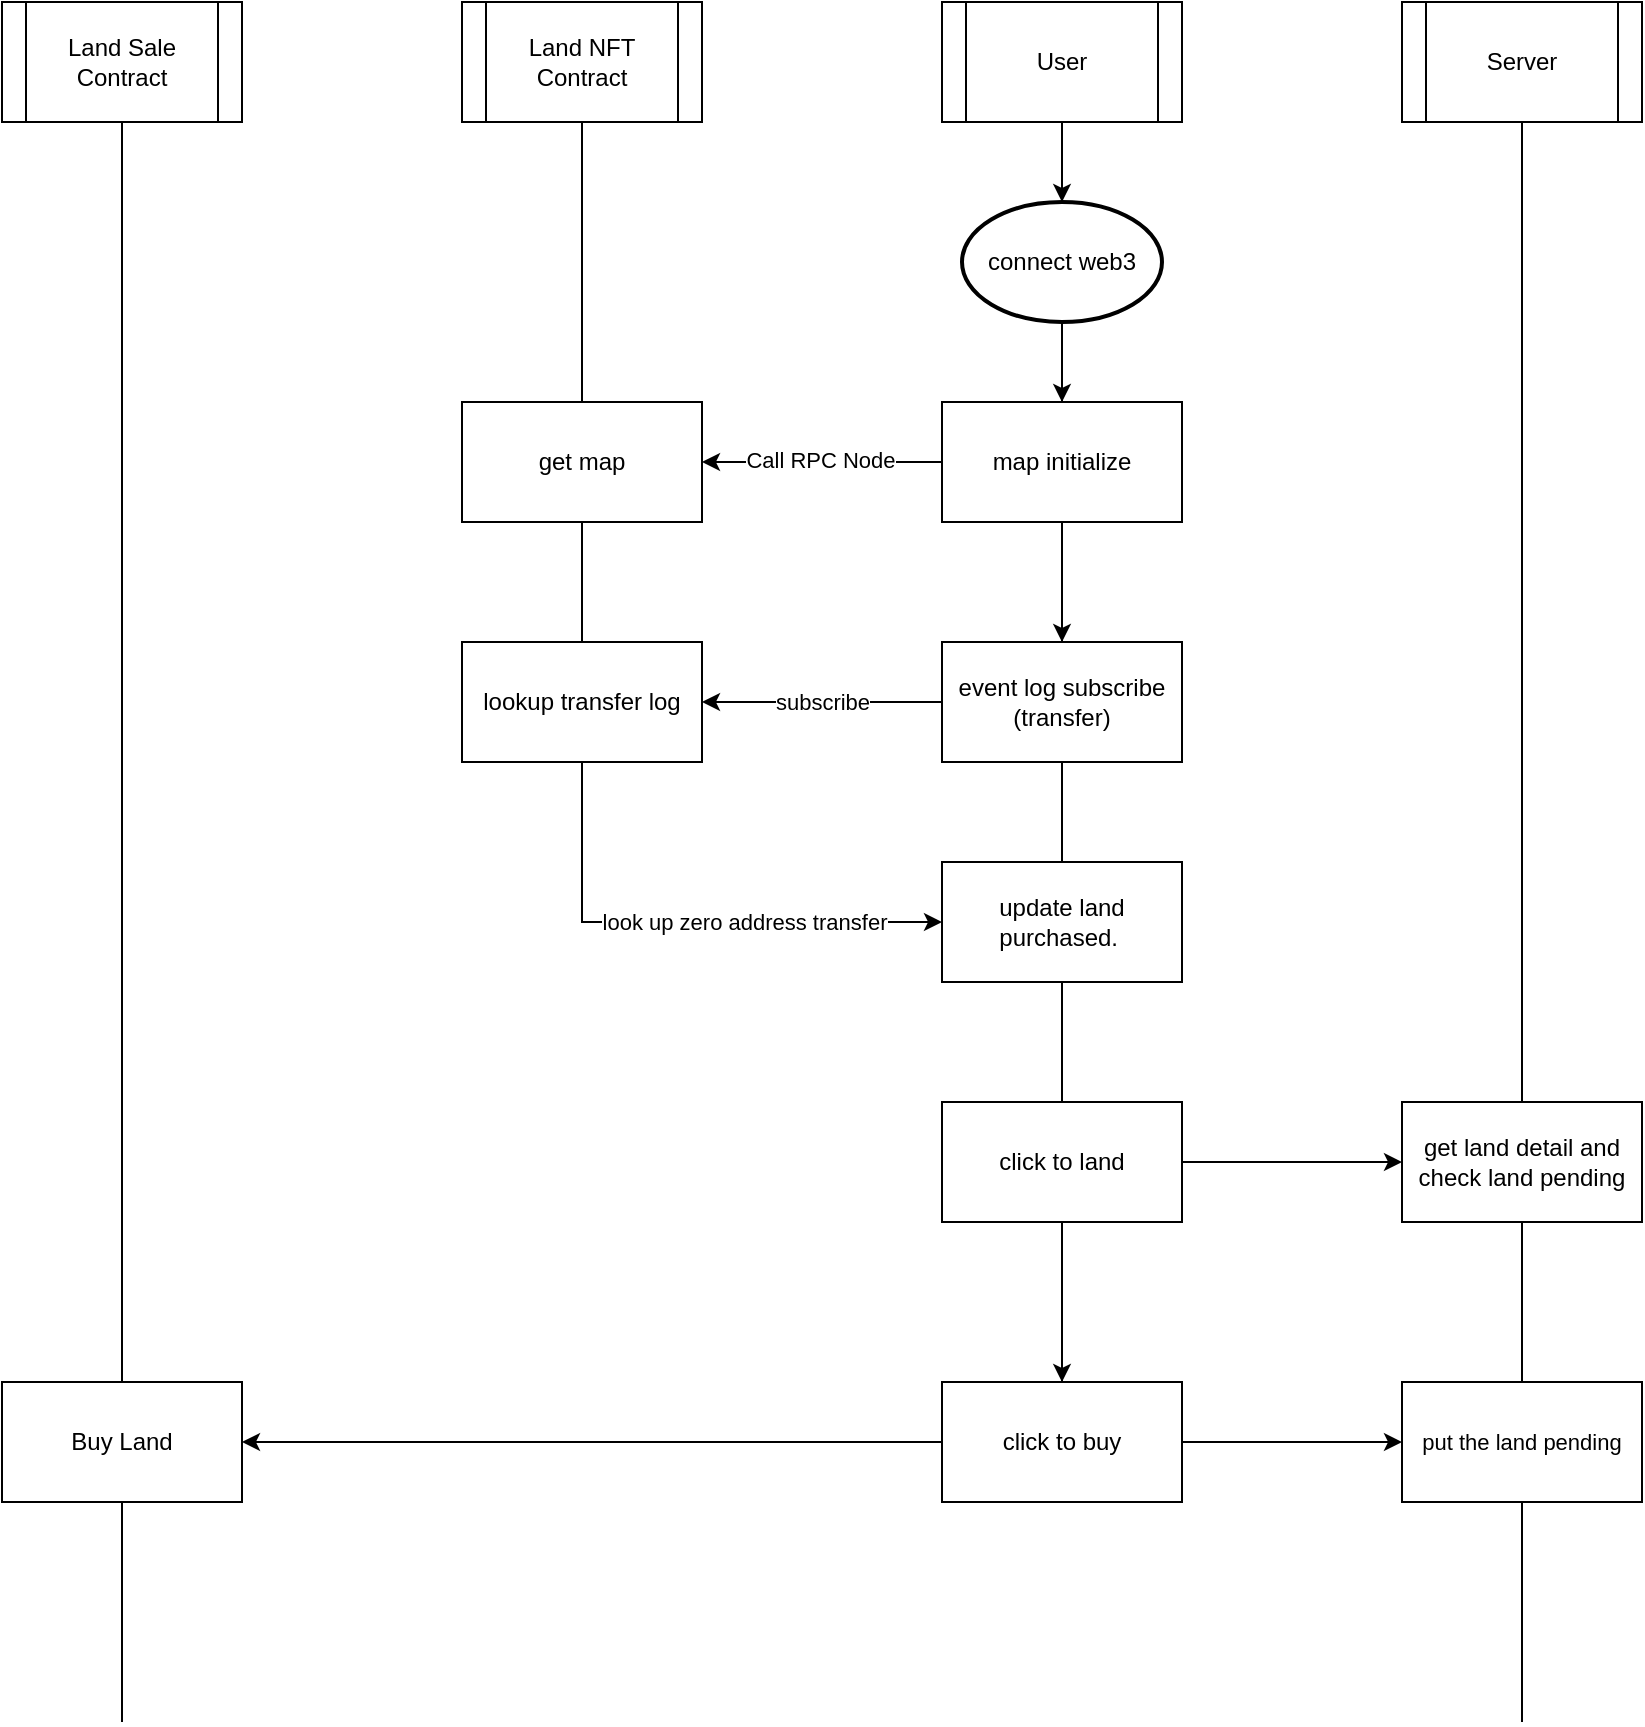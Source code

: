 <mxfile version="20.0.1" type="github">
  <diagram id="L_UoT_DxCkrW-5KhUJgU" name="Page-1">
    <mxGraphModel dx="1188" dy="641" grid="1" gridSize="10" guides="1" tooltips="1" connect="1" arrows="1" fold="1" page="1" pageScale="1" pageWidth="850" pageHeight="1100" math="0" shadow="0">
      <root>
        <mxCell id="0" />
        <mxCell id="1" parent="0" />
        <mxCell id="pCvEN7_FgobJJsHZdbzq-35" style="edgeStyle=orthogonalEdgeStyle;rounded=0;orthogonalLoop=1;jettySize=auto;html=1;exitX=0.5;exitY=1;exitDx=0;exitDy=0;startArrow=none;startFill=0;endArrow=none;endFill=0;" edge="1" parent="1" source="pCvEN7_FgobJJsHZdbzq-2" target="pCvEN7_FgobJJsHZdbzq-18">
          <mxGeometry relative="1" as="geometry">
            <mxPoint x="305.143" y="970" as="targetPoint" />
          </mxGeometry>
        </mxCell>
        <mxCell id="pCvEN7_FgobJJsHZdbzq-2" value="Land NFT&lt;br&gt;Contract" style="shape=process;whiteSpace=wrap;html=1;backgroundOutline=1;" vertex="1" parent="1">
          <mxGeometry x="245" y="90" width="120" height="60" as="geometry" />
        </mxCell>
        <mxCell id="pCvEN7_FgobJJsHZdbzq-36" style="edgeStyle=orthogonalEdgeStyle;rounded=0;orthogonalLoop=1;jettySize=auto;html=1;exitX=0.5;exitY=1;exitDx=0;exitDy=0;startArrow=none;startFill=0;endArrow=none;endFill=0;" edge="1" parent="1" source="pCvEN7_FgobJJsHZdbzq-3">
          <mxGeometry relative="1" as="geometry">
            <mxPoint x="775" y="950" as="targetPoint" />
          </mxGeometry>
        </mxCell>
        <mxCell id="pCvEN7_FgobJJsHZdbzq-3" value="Server" style="shape=process;whiteSpace=wrap;html=1;backgroundOutline=1;" vertex="1" parent="1">
          <mxGeometry x="715" y="90" width="120" height="60" as="geometry" />
        </mxCell>
        <mxCell id="pCvEN7_FgobJJsHZdbzq-10" style="edgeStyle=orthogonalEdgeStyle;rounded=0;orthogonalLoop=1;jettySize=auto;html=1;exitX=0.5;exitY=1;exitDx=0;exitDy=0;entryX=0.5;entryY=0;entryDx=0;entryDy=0;entryPerimeter=0;" edge="1" parent="1" source="pCvEN7_FgobJJsHZdbzq-4" target="pCvEN7_FgobJJsHZdbzq-8">
          <mxGeometry relative="1" as="geometry" />
        </mxCell>
        <mxCell id="pCvEN7_FgobJJsHZdbzq-37" style="edgeStyle=orthogonalEdgeStyle;rounded=0;orthogonalLoop=1;jettySize=auto;html=1;exitX=0.5;exitY=1;exitDx=0;exitDy=0;startArrow=none;startFill=0;endArrow=none;endFill=0;entryX=0.5;entryY=0;entryDx=0;entryDy=0;" edge="1" parent="1" source="pCvEN7_FgobJJsHZdbzq-4" target="pCvEN7_FgobJJsHZdbzq-28">
          <mxGeometry relative="1" as="geometry">
            <mxPoint x="545" y="950" as="targetPoint" />
          </mxGeometry>
        </mxCell>
        <mxCell id="pCvEN7_FgobJJsHZdbzq-4" value="User" style="shape=process;whiteSpace=wrap;html=1;backgroundOutline=1;" vertex="1" parent="1">
          <mxGeometry x="485" y="90" width="120" height="60" as="geometry" />
        </mxCell>
        <mxCell id="pCvEN7_FgobJJsHZdbzq-12" style="edgeStyle=orthogonalEdgeStyle;rounded=0;orthogonalLoop=1;jettySize=auto;html=1;exitX=0.5;exitY=1;exitDx=0;exitDy=0;exitPerimeter=0;" edge="1" parent="1" source="pCvEN7_FgobJJsHZdbzq-8" target="pCvEN7_FgobJJsHZdbzq-11">
          <mxGeometry relative="1" as="geometry" />
        </mxCell>
        <mxCell id="pCvEN7_FgobJJsHZdbzq-8" value="connect web3" style="strokeWidth=2;html=1;shape=mxgraph.flowchart.start_1;whiteSpace=wrap;" vertex="1" parent="1">
          <mxGeometry x="495" y="190" width="100" height="60" as="geometry" />
        </mxCell>
        <mxCell id="pCvEN7_FgobJJsHZdbzq-14" style="edgeStyle=orthogonalEdgeStyle;rounded=0;orthogonalLoop=1;jettySize=auto;html=1;exitX=0;exitY=0.5;exitDx=0;exitDy=0;startArrow=none;startFill=0;" edge="1" parent="1" source="pCvEN7_FgobJJsHZdbzq-11" target="pCvEN7_FgobJJsHZdbzq-13">
          <mxGeometry relative="1" as="geometry" />
        </mxCell>
        <mxCell id="pCvEN7_FgobJJsHZdbzq-15" value="Call RPC Node" style="edgeLabel;html=1;align=center;verticalAlign=middle;resizable=0;points=[];" vertex="1" connectable="0" parent="pCvEN7_FgobJJsHZdbzq-14">
          <mxGeometry x="0.025" y="-1" relative="1" as="geometry">
            <mxPoint as="offset" />
          </mxGeometry>
        </mxCell>
        <mxCell id="pCvEN7_FgobJJsHZdbzq-17" style="edgeStyle=orthogonalEdgeStyle;rounded=0;orthogonalLoop=1;jettySize=auto;html=1;exitX=0.5;exitY=1;exitDx=0;exitDy=0;entryX=0.5;entryY=0;entryDx=0;entryDy=0;startArrow=none;startFill=0;" edge="1" parent="1" source="pCvEN7_FgobJJsHZdbzq-11" target="pCvEN7_FgobJJsHZdbzq-16">
          <mxGeometry relative="1" as="geometry" />
        </mxCell>
        <mxCell id="pCvEN7_FgobJJsHZdbzq-11" value="map initialize" style="rounded=0;whiteSpace=wrap;html=1;" vertex="1" parent="1">
          <mxGeometry x="485" y="290" width="120" height="60" as="geometry" />
        </mxCell>
        <mxCell id="pCvEN7_FgobJJsHZdbzq-13" value="get map" style="rounded=0;whiteSpace=wrap;html=1;" vertex="1" parent="1">
          <mxGeometry x="245" y="290" width="120" height="60" as="geometry" />
        </mxCell>
        <mxCell id="pCvEN7_FgobJJsHZdbzq-19" value="subscribe" style="edgeStyle=orthogonalEdgeStyle;rounded=0;orthogonalLoop=1;jettySize=auto;html=1;exitX=0;exitY=0.5;exitDx=0;exitDy=0;startArrow=none;startFill=0;" edge="1" parent="1" source="pCvEN7_FgobJJsHZdbzq-16" target="pCvEN7_FgobJJsHZdbzq-18">
          <mxGeometry relative="1" as="geometry">
            <Array as="points">
              <mxPoint x="425" y="440" />
              <mxPoint x="425" y="440" />
            </Array>
          </mxGeometry>
        </mxCell>
        <mxCell id="pCvEN7_FgobJJsHZdbzq-16" value="event log subscribe&lt;br&gt;(transfer)" style="rounded=0;whiteSpace=wrap;html=1;" vertex="1" parent="1">
          <mxGeometry x="485" y="410" width="120" height="60" as="geometry" />
        </mxCell>
        <mxCell id="pCvEN7_FgobJJsHZdbzq-21" style="edgeStyle=orthogonalEdgeStyle;rounded=0;orthogonalLoop=1;jettySize=auto;html=1;exitX=0.5;exitY=1;exitDx=0;exitDy=0;entryX=0;entryY=0.5;entryDx=0;entryDy=0;startArrow=none;startFill=0;" edge="1" parent="1" source="pCvEN7_FgobJJsHZdbzq-18" target="pCvEN7_FgobJJsHZdbzq-20">
          <mxGeometry relative="1" as="geometry" />
        </mxCell>
        <mxCell id="pCvEN7_FgobJJsHZdbzq-23" value="look up zero address transfer" style="edgeLabel;html=1;align=center;verticalAlign=middle;resizable=0;points=[];" vertex="1" connectable="0" parent="pCvEN7_FgobJJsHZdbzq-21">
          <mxGeometry x="0.102" relative="1" as="geometry">
            <mxPoint x="17" as="offset" />
          </mxGeometry>
        </mxCell>
        <mxCell id="pCvEN7_FgobJJsHZdbzq-18" value="lookup transfer log" style="rounded=0;whiteSpace=wrap;html=1;" vertex="1" parent="1">
          <mxGeometry x="245" y="410" width="120" height="60" as="geometry" />
        </mxCell>
        <mxCell id="pCvEN7_FgobJJsHZdbzq-20" value="update land purchased.&amp;nbsp;" style="rounded=0;whiteSpace=wrap;html=1;" vertex="1" parent="1">
          <mxGeometry x="485" y="520" width="120" height="60" as="geometry" />
        </mxCell>
        <mxCell id="pCvEN7_FgobJJsHZdbzq-27" style="edgeStyle=orthogonalEdgeStyle;rounded=0;orthogonalLoop=1;jettySize=auto;html=1;exitX=1;exitY=0.5;exitDx=0;exitDy=0;entryX=0;entryY=0.5;entryDx=0;entryDy=0;startArrow=none;startFill=0;" edge="1" parent="1" source="pCvEN7_FgobJJsHZdbzq-24" target="pCvEN7_FgobJJsHZdbzq-26">
          <mxGeometry relative="1" as="geometry" />
        </mxCell>
        <mxCell id="pCvEN7_FgobJJsHZdbzq-29" style="edgeStyle=orthogonalEdgeStyle;rounded=0;orthogonalLoop=1;jettySize=auto;html=1;exitX=0.5;exitY=1;exitDx=0;exitDy=0;startArrow=none;startFill=0;" edge="1" parent="1" source="pCvEN7_FgobJJsHZdbzq-24" target="pCvEN7_FgobJJsHZdbzq-28">
          <mxGeometry relative="1" as="geometry" />
        </mxCell>
        <mxCell id="pCvEN7_FgobJJsHZdbzq-24" value="click to land" style="rounded=0;whiteSpace=wrap;html=1;" vertex="1" parent="1">
          <mxGeometry x="485" y="640" width="120" height="60" as="geometry" />
        </mxCell>
        <mxCell id="pCvEN7_FgobJJsHZdbzq-26" value="get land detail and check land pending" style="rounded=0;whiteSpace=wrap;html=1;" vertex="1" parent="1">
          <mxGeometry x="715" y="640" width="120" height="60" as="geometry" />
        </mxCell>
        <mxCell id="pCvEN7_FgobJJsHZdbzq-32" style="edgeStyle=orthogonalEdgeStyle;rounded=0;orthogonalLoop=1;jettySize=auto;html=1;exitX=0;exitY=0.5;exitDx=0;exitDy=0;entryX=1;entryY=0.5;entryDx=0;entryDy=0;startArrow=none;startFill=0;" edge="1" parent="1" source="pCvEN7_FgobJJsHZdbzq-28" target="pCvEN7_FgobJJsHZdbzq-31">
          <mxGeometry relative="1" as="geometry" />
        </mxCell>
        <mxCell id="pCvEN7_FgobJJsHZdbzq-44" value="" style="edgeStyle=orthogonalEdgeStyle;rounded=0;orthogonalLoop=1;jettySize=auto;html=1;exitX=1;exitY=0.5;exitDx=0;exitDy=0;startArrow=none;startFill=0;endArrow=classic;endFill=1;fontSize=10;" edge="1" parent="1" source="pCvEN7_FgobJJsHZdbzq-28" target="pCvEN7_FgobJJsHZdbzq-43">
          <mxGeometry relative="1" as="geometry" />
        </mxCell>
        <mxCell id="pCvEN7_FgobJJsHZdbzq-28" value="click to buy" style="rounded=0;whiteSpace=wrap;html=1;" vertex="1" parent="1">
          <mxGeometry x="485" y="780" width="120" height="60" as="geometry" />
        </mxCell>
        <mxCell id="pCvEN7_FgobJJsHZdbzq-34" style="edgeStyle=orthogonalEdgeStyle;rounded=0;orthogonalLoop=1;jettySize=auto;html=1;exitX=0.5;exitY=1;exitDx=0;exitDy=0;startArrow=none;startFill=0;endArrow=none;endFill=0;" edge="1" parent="1" source="pCvEN7_FgobJJsHZdbzq-33">
          <mxGeometry relative="1" as="geometry">
            <mxPoint x="75" y="950" as="targetPoint" />
          </mxGeometry>
        </mxCell>
        <mxCell id="pCvEN7_FgobJJsHZdbzq-33" value="Land Sale&lt;br&gt;Contract" style="shape=process;whiteSpace=wrap;html=1;backgroundOutline=1;" vertex="1" parent="1">
          <mxGeometry x="15" y="90" width="120" height="60" as="geometry" />
        </mxCell>
        <mxCell id="pCvEN7_FgobJJsHZdbzq-31" value="Buy Land" style="rounded=0;whiteSpace=wrap;html=1;" vertex="1" parent="1">
          <mxGeometry x="15" y="780" width="120" height="60" as="geometry" />
        </mxCell>
        <mxCell id="pCvEN7_FgobJJsHZdbzq-43" value="&lt;span style=&quot;background-color: rgb(255, 255, 255);&quot;&gt;&lt;font style=&quot;font-size: 11px;&quot;&gt;put the land pending&lt;/font&gt;&lt;/span&gt;" style="rounded=0;whiteSpace=wrap;html=1;" vertex="1" parent="1">
          <mxGeometry x="715" y="780" width="120" height="60" as="geometry" />
        </mxCell>
      </root>
    </mxGraphModel>
  </diagram>
</mxfile>
